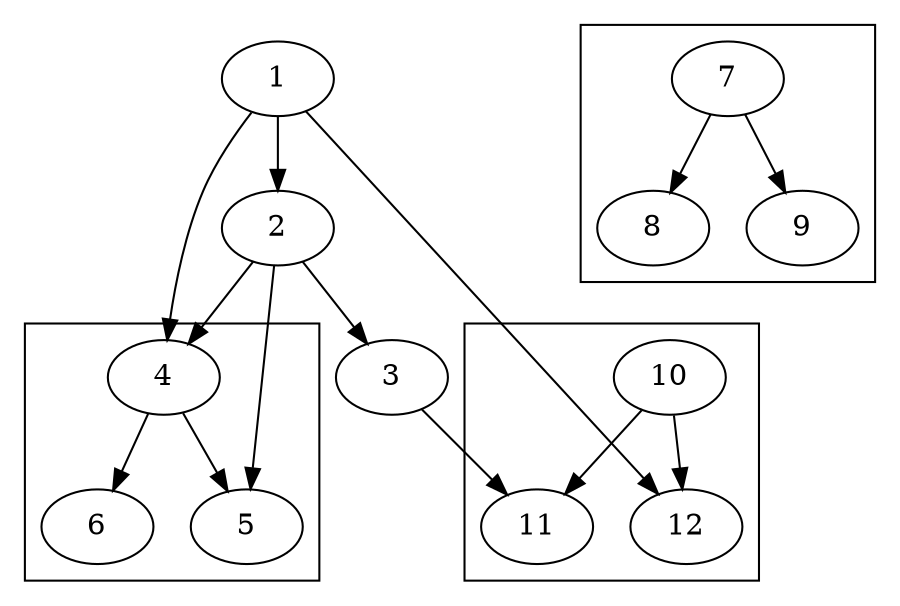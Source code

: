 digraph G {
size="6,6";
	1 -> 2 -> 3;

	subgraph cluster0 {
		4 -> 5;
		4 -> 6;
	}

	subgraph cluster1 {
		7 -> 8;
		7 -> 9;
	}

	subgraph cluster2 {
		10 -> 11;
		10 -> 12;
	}

	1 -> 4;
	2 -> 4;
	2 -> 5;
	1 -> 12;
	3 -> 11;
}
